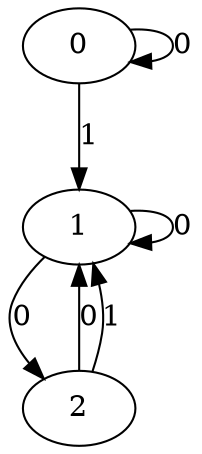 digraph{
0 -> 0 [label=0]
0 -> 1 [label=1]
1 -> 2 [label=0]
1 -> 1 [label=0]
2 -> 1 [label=0]
2 -> 1 [label=1]
}